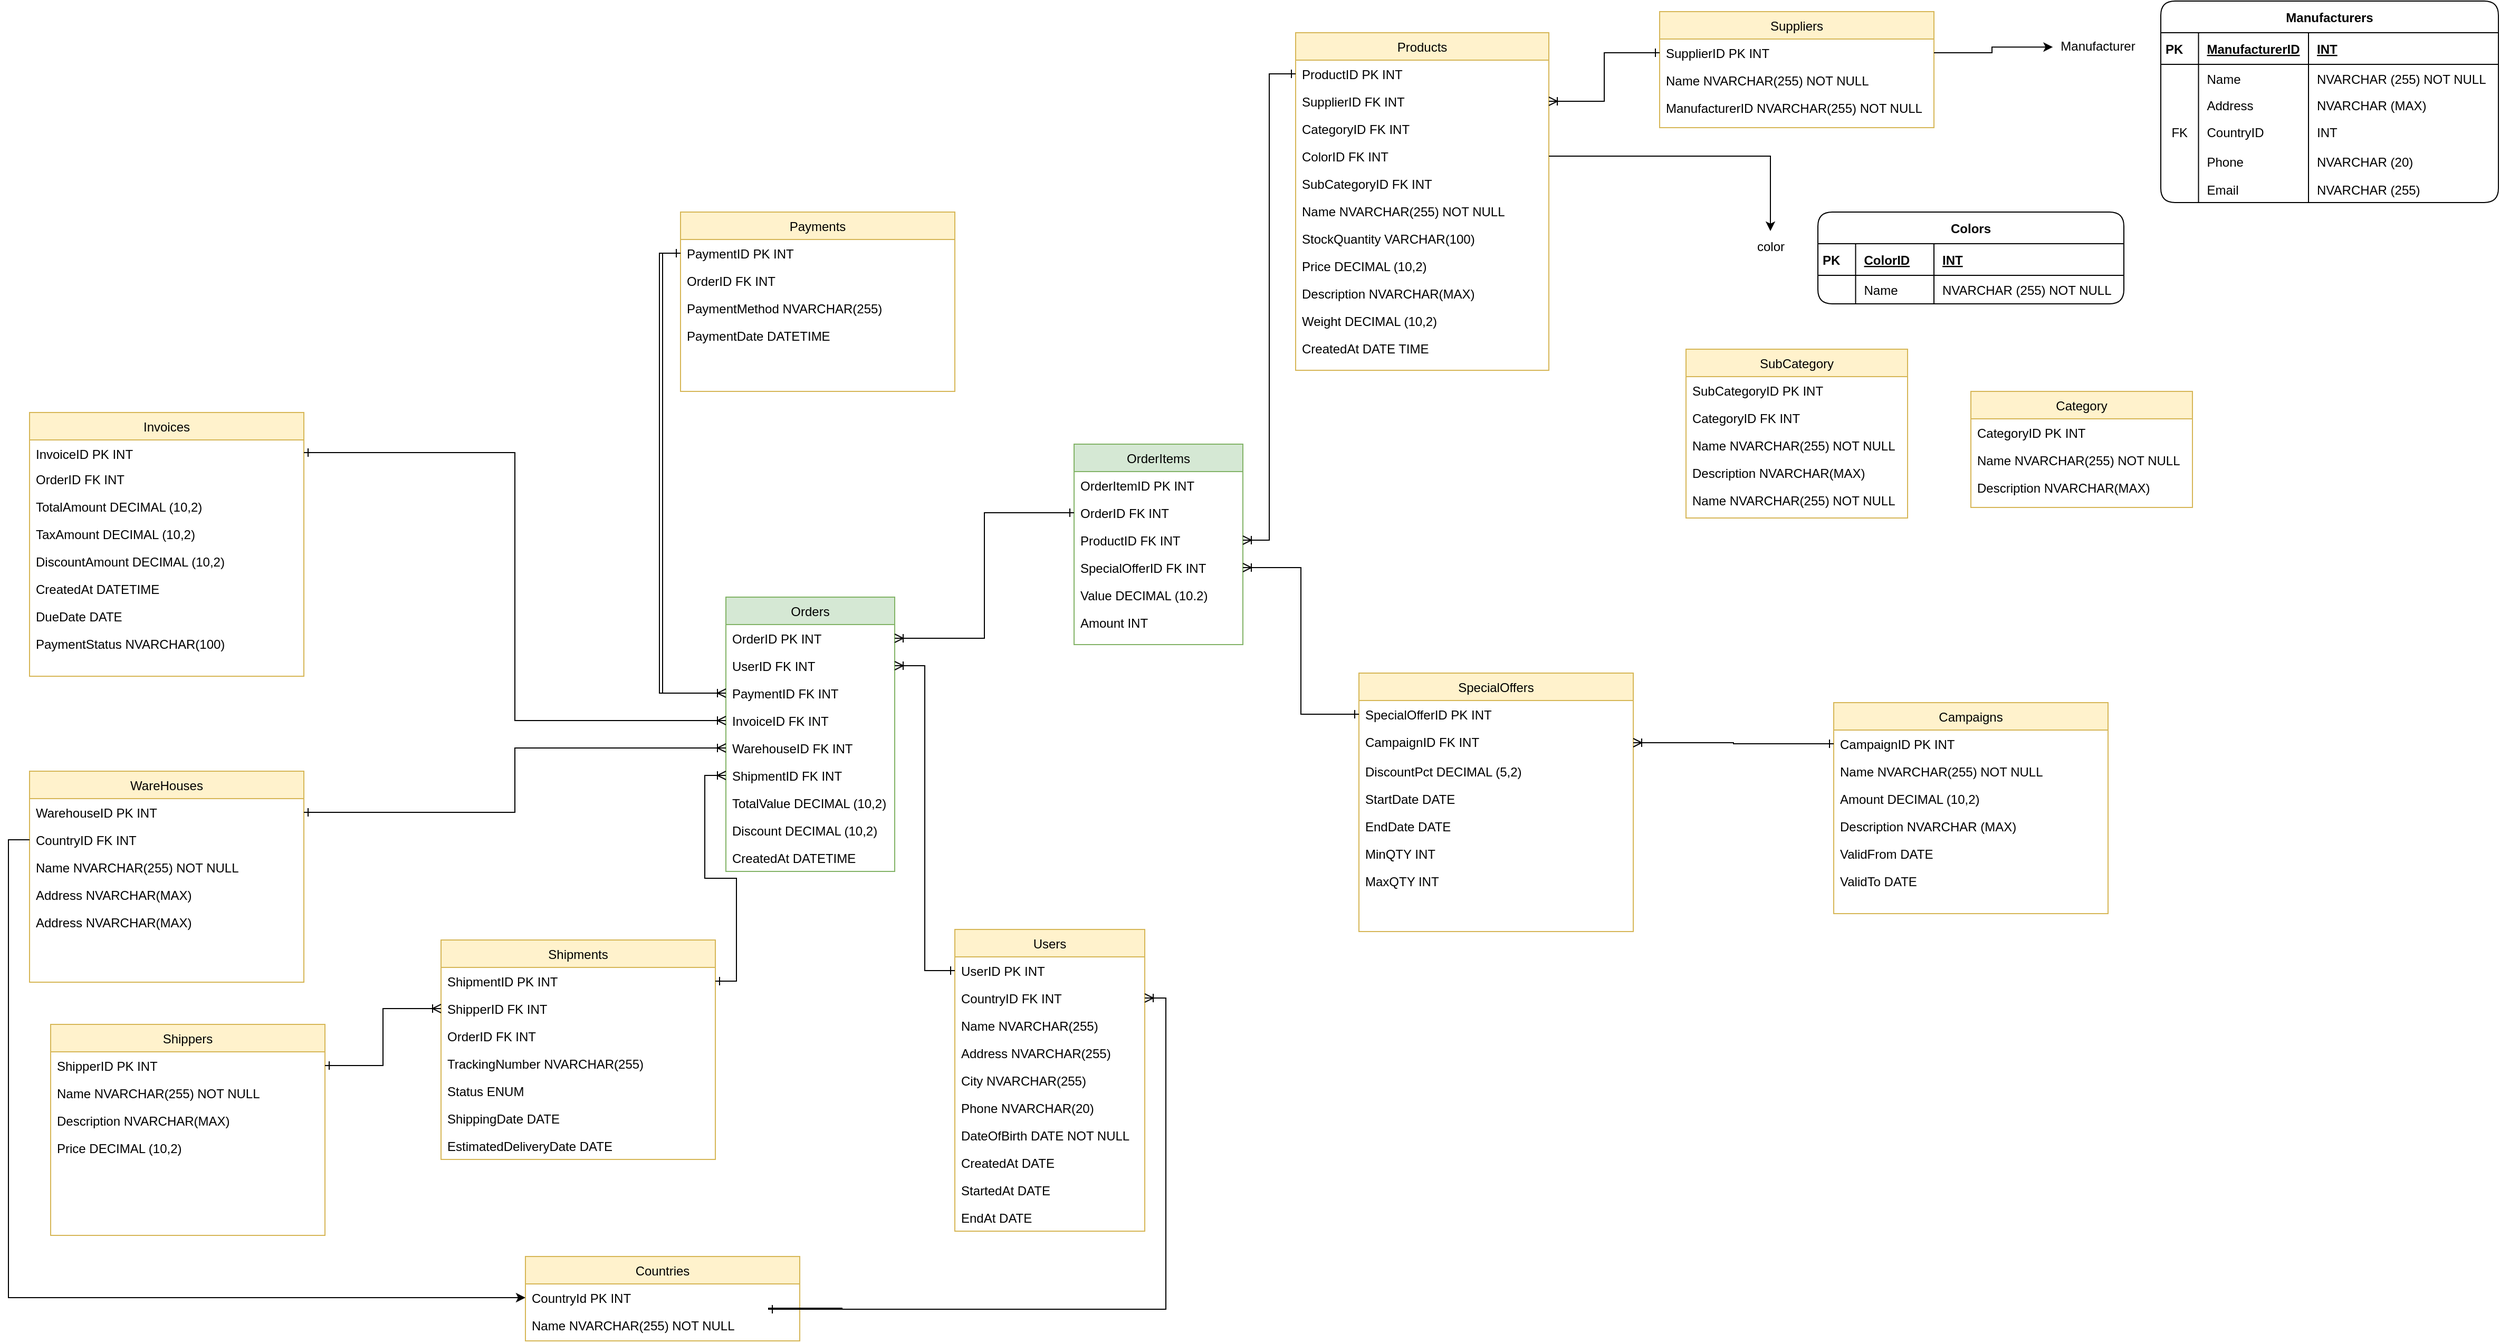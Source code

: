 <mxfile version="26.2.2">
  <diagram id="C5RBs43oDa-KdzZeNtuy" name="Page-1">
    <mxGraphModel dx="4087" dy="2467" grid="1" gridSize="10" guides="1" tooltips="1" connect="1" arrows="1" fold="1" page="1" pageScale="1" pageWidth="827" pageHeight="1169" math="0" shadow="0">
      <root>
        <mxCell id="WIyWlLk6GJQsqaUBKTNV-0" />
        <mxCell id="WIyWlLk6GJQsqaUBKTNV-1" parent="WIyWlLk6GJQsqaUBKTNV-0" />
        <mxCell id="pziHx5_K0OCN1DaISYxH-388" value="Orders" style="swimlane;fontStyle=0;align=center;verticalAlign=top;childLayout=stackLayout;horizontal=1;startSize=26;horizontalStack=0;resizeParent=1;resizeLast=0;collapsible=1;marginBottom=0;rounded=0;shadow=0;strokeWidth=1;fillColor=#d5e8d4;strokeColor=#82b366;" parent="WIyWlLk6GJQsqaUBKTNV-1" vertex="1">
          <mxGeometry x="-720" y="285" width="160" height="260" as="geometry">
            <mxRectangle x="130" y="380" width="160" height="26" as="alternateBounds" />
          </mxGeometry>
        </mxCell>
        <mxCell id="pziHx5_K0OCN1DaISYxH-389" value="OrderID PK INT" style="text;align=left;verticalAlign=top;spacingLeft=4;spacingRight=4;overflow=hidden;rotatable=0;points=[[0,0.5],[1,0.5]];portConstraint=eastwest;" parent="pziHx5_K0OCN1DaISYxH-388" vertex="1">
          <mxGeometry y="26" width="160" height="26" as="geometry" />
        </mxCell>
        <mxCell id="pziHx5_K0OCN1DaISYxH-390" value="UserID FK INT" style="text;align=left;verticalAlign=top;spacingLeft=4;spacingRight=4;overflow=hidden;rotatable=0;points=[[0,0.5],[1,0.5]];portConstraint=eastwest;rounded=0;shadow=0;html=0;" parent="pziHx5_K0OCN1DaISYxH-388" vertex="1">
          <mxGeometry y="52" width="160" height="26" as="geometry" />
        </mxCell>
        <mxCell id="pziHx5_K0OCN1DaISYxH-397" value="PaymentID FK INT" style="text;align=left;verticalAlign=top;spacingLeft=4;spacingRight=4;overflow=hidden;rotatable=0;points=[[0,0.5],[1,0.5]];portConstraint=eastwest;" parent="pziHx5_K0OCN1DaISYxH-388" vertex="1">
          <mxGeometry y="78" width="160" height="26" as="geometry" />
        </mxCell>
        <mxCell id="pziHx5_K0OCN1DaISYxH-398" value="InvoiceID FK INT" style="text;align=left;verticalAlign=top;spacingLeft=4;spacingRight=4;overflow=hidden;rotatable=0;points=[[0,0.5],[1,0.5]];portConstraint=eastwest;" parent="pziHx5_K0OCN1DaISYxH-388" vertex="1">
          <mxGeometry y="104" width="160" height="26" as="geometry" />
        </mxCell>
        <mxCell id="pziHx5_K0OCN1DaISYxH-399" value="WarehouseID FK INT" style="text;align=left;verticalAlign=top;spacingLeft=4;spacingRight=4;overflow=hidden;rotatable=0;points=[[0,0.5],[1,0.5]];portConstraint=eastwest;" parent="pziHx5_K0OCN1DaISYxH-388" vertex="1">
          <mxGeometry y="130" width="160" height="26" as="geometry" />
        </mxCell>
        <mxCell id="pziHx5_K0OCN1DaISYxH-396" value="ShipmentID FK INT" style="text;align=left;verticalAlign=top;spacingLeft=4;spacingRight=4;overflow=hidden;rotatable=0;points=[[0,0.5],[1,0.5]];portConstraint=eastwest;" parent="pziHx5_K0OCN1DaISYxH-388" vertex="1">
          <mxGeometry y="156" width="160" height="26" as="geometry" />
        </mxCell>
        <mxCell id="pziHx5_K0OCN1DaISYxH-393" value="TotalValue DECIMAL (10,2)" style="text;align=left;verticalAlign=top;spacingLeft=4;spacingRight=4;overflow=hidden;rotatable=0;points=[[0,0.5],[1,0.5]];portConstraint=eastwest;" parent="pziHx5_K0OCN1DaISYxH-388" vertex="1">
          <mxGeometry y="182" width="160" height="26" as="geometry" />
        </mxCell>
        <mxCell id="pziHx5_K0OCN1DaISYxH-394" value="Discount DECIMAL (10,2)" style="text;align=left;verticalAlign=top;spacingLeft=4;spacingRight=4;overflow=hidden;rotatable=0;points=[[0,0.5],[1,0.5]];portConstraint=eastwest;" parent="pziHx5_K0OCN1DaISYxH-388" vertex="1">
          <mxGeometry y="208" width="160" height="26" as="geometry" />
        </mxCell>
        <mxCell id="pziHx5_K0OCN1DaISYxH-395" value="CreatedAt DATETIME" style="text;align=left;verticalAlign=top;spacingLeft=4;spacingRight=4;overflow=hidden;rotatable=0;points=[[0,0.5],[1,0.5]];portConstraint=eastwest;" parent="pziHx5_K0OCN1DaISYxH-388" vertex="1">
          <mxGeometry y="234" width="160" height="26" as="geometry" />
        </mxCell>
        <mxCell id="pziHx5_K0OCN1DaISYxH-400" value="OrderItems" style="swimlane;fontStyle=0;align=center;verticalAlign=top;childLayout=stackLayout;horizontal=1;startSize=26;horizontalStack=0;resizeParent=1;resizeLast=0;collapsible=1;marginBottom=0;rounded=0;shadow=0;strokeWidth=1;fillColor=#d5e8d4;strokeColor=#82b366;" parent="WIyWlLk6GJQsqaUBKTNV-1" vertex="1">
          <mxGeometry x="-390" y="140" width="160" height="190" as="geometry">
            <mxRectangle x="130" y="380" width="160" height="26" as="alternateBounds" />
          </mxGeometry>
        </mxCell>
        <mxCell id="pziHx5_K0OCN1DaISYxH-401" value="OrderItemID PK INT" style="text;align=left;verticalAlign=top;spacingLeft=4;spacingRight=4;overflow=hidden;rotatable=0;points=[[0,0.5],[1,0.5]];portConstraint=eastwest;" parent="pziHx5_K0OCN1DaISYxH-400" vertex="1">
          <mxGeometry y="26" width="160" height="26" as="geometry" />
        </mxCell>
        <mxCell id="pziHx5_K0OCN1DaISYxH-410" value="OrderID FK INT" style="text;align=left;verticalAlign=top;spacingLeft=4;spacingRight=4;overflow=hidden;rotatable=0;points=[[0,0.5],[1,0.5]];portConstraint=eastwest;" parent="pziHx5_K0OCN1DaISYxH-400" vertex="1">
          <mxGeometry y="52" width="160" height="26" as="geometry" />
        </mxCell>
        <mxCell id="pziHx5_K0OCN1DaISYxH-411" value="ProductID FK INT" style="text;align=left;verticalAlign=top;spacingLeft=4;spacingRight=4;overflow=hidden;rotatable=0;points=[[0,0.5],[1,0.5]];portConstraint=eastwest;" parent="pziHx5_K0OCN1DaISYxH-400" vertex="1">
          <mxGeometry y="78" width="160" height="26" as="geometry" />
        </mxCell>
        <mxCell id="pziHx5_K0OCN1DaISYxH-412" value="SpecialOfferID FK INT" style="text;align=left;verticalAlign=top;spacingLeft=4;spacingRight=4;overflow=hidden;rotatable=0;points=[[0,0.5],[1,0.5]];portConstraint=eastwest;" parent="pziHx5_K0OCN1DaISYxH-400" vertex="1">
          <mxGeometry y="104" width="160" height="26" as="geometry" />
        </mxCell>
        <mxCell id="pziHx5_K0OCN1DaISYxH-413" value="Value DECIMAL (10.2)" style="text;align=left;verticalAlign=top;spacingLeft=4;spacingRight=4;overflow=hidden;rotatable=0;points=[[0,0.5],[1,0.5]];portConstraint=eastwest;" parent="pziHx5_K0OCN1DaISYxH-400" vertex="1">
          <mxGeometry y="130" width="160" height="26" as="geometry" />
        </mxCell>
        <mxCell id="pziHx5_K0OCN1DaISYxH-414" value="Amount INT" style="text;align=left;verticalAlign=top;spacingLeft=4;spacingRight=4;overflow=hidden;rotatable=0;points=[[0,0.5],[1,0.5]];portConstraint=eastwest;" parent="pziHx5_K0OCN1DaISYxH-400" vertex="1">
          <mxGeometry y="156" width="160" height="26" as="geometry" />
        </mxCell>
        <mxCell id="pziHx5_K0OCN1DaISYxH-415" value="Users" style="swimlane;fontStyle=0;align=center;verticalAlign=top;childLayout=stackLayout;horizontal=1;startSize=26;horizontalStack=0;resizeParent=1;resizeLast=0;collapsible=1;marginBottom=0;rounded=0;shadow=0;strokeWidth=1;fillColor=#fff2cc;strokeColor=#d6b656;" parent="WIyWlLk6GJQsqaUBKTNV-1" vertex="1">
          <mxGeometry x="-503" y="600" width="180" height="286" as="geometry">
            <mxRectangle x="130" y="380" width="160" height="26" as="alternateBounds" />
          </mxGeometry>
        </mxCell>
        <mxCell id="pziHx5_K0OCN1DaISYxH-416" value="UserID PK INT" style="text;align=left;verticalAlign=top;spacingLeft=4;spacingRight=4;overflow=hidden;rotatable=0;points=[[0,0.5],[1,0.5]];portConstraint=eastwest;" parent="pziHx5_K0OCN1DaISYxH-415" vertex="1">
          <mxGeometry y="26" width="180" height="26" as="geometry" />
        </mxCell>
        <mxCell id="pziHx5_K0OCN1DaISYxH-422" value="CountryID FK INT" style="text;align=left;verticalAlign=top;spacingLeft=4;spacingRight=4;overflow=hidden;rotatable=0;points=[[0,0.5],[1,0.5]];portConstraint=eastwest;" parent="pziHx5_K0OCN1DaISYxH-415" vertex="1">
          <mxGeometry y="52" width="180" height="26" as="geometry" />
        </mxCell>
        <mxCell id="pziHx5_K0OCN1DaISYxH-417" value="Name NVARCHAR(255)" style="text;align=left;verticalAlign=top;spacingLeft=4;spacingRight=4;overflow=hidden;rotatable=0;points=[[0,0.5],[1,0.5]];portConstraint=eastwest;" parent="pziHx5_K0OCN1DaISYxH-415" vertex="1">
          <mxGeometry y="78" width="180" height="26" as="geometry" />
        </mxCell>
        <mxCell id="pziHx5_K0OCN1DaISYxH-418" value="Address NVARCHAR(255)" style="text;align=left;verticalAlign=top;spacingLeft=4;spacingRight=4;overflow=hidden;rotatable=0;points=[[0,0.5],[1,0.5]];portConstraint=eastwest;" parent="pziHx5_K0OCN1DaISYxH-415" vertex="1">
          <mxGeometry y="104" width="180" height="26" as="geometry" />
        </mxCell>
        <mxCell id="pziHx5_K0OCN1DaISYxH-419" value="City NVARCHAR(255)" style="text;align=left;verticalAlign=top;spacingLeft=4;spacingRight=4;overflow=hidden;rotatable=0;points=[[0,0.5],[1,0.5]];portConstraint=eastwest;" parent="pziHx5_K0OCN1DaISYxH-415" vertex="1">
          <mxGeometry y="130" width="180" height="26" as="geometry" />
        </mxCell>
        <mxCell id="pziHx5_K0OCN1DaISYxH-420" value="Phone NVARCHAR(20)" style="text;align=left;verticalAlign=top;spacingLeft=4;spacingRight=4;overflow=hidden;rotatable=0;points=[[0,0.5],[1,0.5]];portConstraint=eastwest;" parent="pziHx5_K0OCN1DaISYxH-415" vertex="1">
          <mxGeometry y="156" width="180" height="26" as="geometry" />
        </mxCell>
        <mxCell id="pziHx5_K0OCN1DaISYxH-421" value="DateOfBirth DATE NOT NULL" style="text;align=left;verticalAlign=top;spacingLeft=4;spacingRight=4;overflow=hidden;rotatable=0;points=[[0,0.5],[1,0.5]];portConstraint=eastwest;" parent="pziHx5_K0OCN1DaISYxH-415" vertex="1">
          <mxGeometry y="182" width="180" height="26" as="geometry" />
        </mxCell>
        <mxCell id="R4pbR1CTGnNcKG5DkxRD-15" value="CreatedAt DATE" style="text;align=left;verticalAlign=top;spacingLeft=4;spacingRight=4;overflow=hidden;rotatable=0;points=[[0,0.5],[1,0.5]];portConstraint=eastwest;" vertex="1" parent="pziHx5_K0OCN1DaISYxH-415">
          <mxGeometry y="208" width="180" height="26" as="geometry" />
        </mxCell>
        <mxCell id="R4pbR1CTGnNcKG5DkxRD-13" value="StartedAt DATE" style="text;align=left;verticalAlign=top;spacingLeft=4;spacingRight=4;overflow=hidden;rotatable=0;points=[[0,0.5],[1,0.5]];portConstraint=eastwest;" vertex="1" parent="pziHx5_K0OCN1DaISYxH-415">
          <mxGeometry y="234" width="180" height="26" as="geometry" />
        </mxCell>
        <mxCell id="R4pbR1CTGnNcKG5DkxRD-14" value="EndAt DATE" style="text;align=left;verticalAlign=top;spacingLeft=4;spacingRight=4;overflow=hidden;rotatable=0;points=[[0,0.5],[1,0.5]];portConstraint=eastwest;" vertex="1" parent="pziHx5_K0OCN1DaISYxH-415">
          <mxGeometry y="260" width="180" height="26" as="geometry" />
        </mxCell>
        <mxCell id="pziHx5_K0OCN1DaISYxH-423" value="Products" style="swimlane;fontStyle=0;align=center;verticalAlign=top;childLayout=stackLayout;horizontal=1;startSize=26;horizontalStack=0;resizeParent=1;resizeLast=0;collapsible=1;marginBottom=0;rounded=0;shadow=0;strokeWidth=1;fillColor=#fff2cc;strokeColor=#d6b656;" parent="WIyWlLk6GJQsqaUBKTNV-1" vertex="1">
          <mxGeometry x="-180" y="-250" width="240" height="320" as="geometry">
            <mxRectangle x="130" y="380" width="160" height="26" as="alternateBounds" />
          </mxGeometry>
        </mxCell>
        <mxCell id="pziHx5_K0OCN1DaISYxH-424" value="ProductID PK INT" style="text;align=left;verticalAlign=top;spacingLeft=4;spacingRight=4;overflow=hidden;rotatable=0;points=[[0,0.5],[1,0.5]];portConstraint=eastwest;" parent="pziHx5_K0OCN1DaISYxH-423" vertex="1">
          <mxGeometry y="26" width="240" height="26" as="geometry" />
        </mxCell>
        <mxCell id="pziHx5_K0OCN1DaISYxH-428" value="SupplierID FK INT" style="text;align=left;verticalAlign=top;spacingLeft=4;spacingRight=4;overflow=hidden;rotatable=0;points=[[0,0.5],[1,0.5]];portConstraint=eastwest;" parent="pziHx5_K0OCN1DaISYxH-423" vertex="1">
          <mxGeometry y="52" width="240" height="26" as="geometry" />
        </mxCell>
        <mxCell id="pziHx5_K0OCN1DaISYxH-426" value="CategoryID FK INT" style="text;align=left;verticalAlign=top;spacingLeft=4;spacingRight=4;overflow=hidden;rotatable=0;points=[[0,0.5],[1,0.5]];portConstraint=eastwest;" parent="pziHx5_K0OCN1DaISYxH-423" vertex="1">
          <mxGeometry y="78" width="240" height="26" as="geometry" />
        </mxCell>
        <mxCell id="pziHx5_K0OCN1DaISYxH-432" value="ColorID FK INT" style="text;align=left;verticalAlign=top;spacingLeft=4;spacingRight=4;overflow=hidden;rotatable=0;points=[[0,0.5],[1,0.5]];portConstraint=eastwest;" parent="pziHx5_K0OCN1DaISYxH-423" vertex="1">
          <mxGeometry y="104" width="240" height="26" as="geometry" />
        </mxCell>
        <mxCell id="pziHx5_K0OCN1DaISYxH-427" value="SubCategoryID FK INT" style="text;align=left;verticalAlign=top;spacingLeft=4;spacingRight=4;overflow=hidden;rotatable=0;points=[[0,0.5],[1,0.5]];portConstraint=eastwest;" parent="pziHx5_K0OCN1DaISYxH-423" vertex="1">
          <mxGeometry y="130" width="240" height="26" as="geometry" />
        </mxCell>
        <mxCell id="pziHx5_K0OCN1DaISYxH-425" value="Name NVARCHAR(255) NOT NULL" style="text;align=left;verticalAlign=top;spacingLeft=4;spacingRight=4;overflow=hidden;rotatable=0;points=[[0,0.5],[1,0.5]];portConstraint=eastwest;" parent="pziHx5_K0OCN1DaISYxH-423" vertex="1">
          <mxGeometry y="156" width="240" height="26" as="geometry" />
        </mxCell>
        <mxCell id="pziHx5_K0OCN1DaISYxH-429" value="StockQuantity VARCHAR(100)" style="text;align=left;verticalAlign=top;spacingLeft=4;spacingRight=4;overflow=hidden;rotatable=0;points=[[0,0.5],[1,0.5]];portConstraint=eastwest;" parent="pziHx5_K0OCN1DaISYxH-423" vertex="1">
          <mxGeometry y="182" width="240" height="26" as="geometry" />
        </mxCell>
        <mxCell id="pziHx5_K0OCN1DaISYxH-430" value="Price DECIMAL (10,2)" style="text;align=left;verticalAlign=top;spacingLeft=4;spacingRight=4;overflow=hidden;rotatable=0;points=[[0,0.5],[1,0.5]];portConstraint=eastwest;" parent="pziHx5_K0OCN1DaISYxH-423" vertex="1">
          <mxGeometry y="208" width="240" height="26" as="geometry" />
        </mxCell>
        <mxCell id="pziHx5_K0OCN1DaISYxH-433" value="Description NVARCHAR(MAX)" style="text;align=left;verticalAlign=top;spacingLeft=4;spacingRight=4;overflow=hidden;rotatable=0;points=[[0,0.5],[1,0.5]];portConstraint=eastwest;" parent="pziHx5_K0OCN1DaISYxH-423" vertex="1">
          <mxGeometry y="234" width="240" height="26" as="geometry" />
        </mxCell>
        <mxCell id="pziHx5_K0OCN1DaISYxH-434" value="Weight DECIMAL (10,2)" style="text;align=left;verticalAlign=top;spacingLeft=4;spacingRight=4;overflow=hidden;rotatable=0;points=[[0,0.5],[1,0.5]];portConstraint=eastwest;" parent="pziHx5_K0OCN1DaISYxH-423" vertex="1">
          <mxGeometry y="260" width="240" height="26" as="geometry" />
        </mxCell>
        <mxCell id="pziHx5_K0OCN1DaISYxH-431" value="CreatedAt DATE TIME" style="text;align=left;verticalAlign=top;spacingLeft=4;spacingRight=4;overflow=hidden;rotatable=0;points=[[0,0.5],[1,0.5]];portConstraint=eastwest;" parent="pziHx5_K0OCN1DaISYxH-423" vertex="1">
          <mxGeometry y="286" width="240" height="26" as="geometry" />
        </mxCell>
        <mxCell id="pziHx5_K0OCN1DaISYxH-435" value="SubCategory" style="swimlane;fontStyle=0;align=center;verticalAlign=top;childLayout=stackLayout;horizontal=1;startSize=26;horizontalStack=0;resizeParent=1;resizeLast=0;collapsible=1;marginBottom=0;rounded=0;shadow=0;strokeWidth=1;fillColor=#fff2cc;strokeColor=#d6b656;" parent="WIyWlLk6GJQsqaUBKTNV-1" vertex="1">
          <mxGeometry x="190" y="50" width="210" height="160" as="geometry">
            <mxRectangle x="130" y="380" width="160" height="26" as="alternateBounds" />
          </mxGeometry>
        </mxCell>
        <mxCell id="pziHx5_K0OCN1DaISYxH-436" value="SubCategoryID PK INT" style="text;align=left;verticalAlign=top;spacingLeft=4;spacingRight=4;overflow=hidden;rotatable=0;points=[[0,0.5],[1,0.5]];portConstraint=eastwest;" parent="pziHx5_K0OCN1DaISYxH-435" vertex="1">
          <mxGeometry y="26" width="210" height="26" as="geometry" />
        </mxCell>
        <mxCell id="pziHx5_K0OCN1DaISYxH-437" value="CategoryID FK INT" style="text;align=left;verticalAlign=top;spacingLeft=4;spacingRight=4;overflow=hidden;rotatable=0;points=[[0,0.5],[1,0.5]];portConstraint=eastwest;" parent="pziHx5_K0OCN1DaISYxH-435" vertex="1">
          <mxGeometry y="52" width="210" height="26" as="geometry" />
        </mxCell>
        <mxCell id="pziHx5_K0OCN1DaISYxH-438" value="Name NVARCHAR(255) NOT NULL" style="text;align=left;verticalAlign=top;spacingLeft=4;spacingRight=4;overflow=hidden;rotatable=0;points=[[0,0.5],[1,0.5]];portConstraint=eastwest;" parent="pziHx5_K0OCN1DaISYxH-435" vertex="1">
          <mxGeometry y="78" width="210" height="26" as="geometry" />
        </mxCell>
        <mxCell id="pziHx5_K0OCN1DaISYxH-450" value="Description NVARCHAR(MAX)" style="text;align=left;verticalAlign=top;spacingLeft=4;spacingRight=4;overflow=hidden;rotatable=0;points=[[0,0.5],[1,0.5]];portConstraint=eastwest;" parent="pziHx5_K0OCN1DaISYxH-435" vertex="1">
          <mxGeometry y="104" width="210" height="26" as="geometry" />
        </mxCell>
        <mxCell id="pziHx5_K0OCN1DaISYxH-451" value="Name NVARCHAR(255) NOT NULL" style="text;align=left;verticalAlign=top;spacingLeft=4;spacingRight=4;overflow=hidden;rotatable=0;points=[[0,0.5],[1,0.5]];portConstraint=eastwest;" parent="pziHx5_K0OCN1DaISYxH-435" vertex="1">
          <mxGeometry y="130" width="210" height="26" as="geometry" />
        </mxCell>
        <mxCell id="pziHx5_K0OCN1DaISYxH-442" value="Category" style="swimlane;fontStyle=0;align=center;verticalAlign=top;childLayout=stackLayout;horizontal=1;startSize=26;horizontalStack=0;resizeParent=1;resizeLast=0;collapsible=1;marginBottom=0;rounded=0;shadow=0;strokeWidth=1;fillColor=#fff2cc;strokeColor=#d6b656;" parent="WIyWlLk6GJQsqaUBKTNV-1" vertex="1">
          <mxGeometry x="460" y="90" width="210" height="110" as="geometry">
            <mxRectangle x="130" y="380" width="160" height="26" as="alternateBounds" />
          </mxGeometry>
        </mxCell>
        <mxCell id="pziHx5_K0OCN1DaISYxH-443" value="CategoryID PK INT" style="text;align=left;verticalAlign=top;spacingLeft=4;spacingRight=4;overflow=hidden;rotatable=0;points=[[0,0.5],[1,0.5]];portConstraint=eastwest;" parent="pziHx5_K0OCN1DaISYxH-442" vertex="1">
          <mxGeometry y="26" width="210" height="26" as="geometry" />
        </mxCell>
        <mxCell id="pziHx5_K0OCN1DaISYxH-444" value="Name NVARCHAR(255) NOT NULL" style="text;align=left;verticalAlign=top;spacingLeft=4;spacingRight=4;overflow=hidden;rotatable=0;points=[[0,0.5],[1,0.5]];portConstraint=eastwest;" parent="pziHx5_K0OCN1DaISYxH-442" vertex="1">
          <mxGeometry y="52" width="210" height="26" as="geometry" />
        </mxCell>
        <mxCell id="pziHx5_K0OCN1DaISYxH-445" value="Description NVARCHAR(MAX)" style="text;align=left;verticalAlign=top;spacingLeft=4;spacingRight=4;overflow=hidden;rotatable=0;points=[[0,0.5],[1,0.5]];portConstraint=eastwest;" parent="pziHx5_K0OCN1DaISYxH-442" vertex="1">
          <mxGeometry y="78" width="210" height="26" as="geometry" />
        </mxCell>
        <mxCell id="pziHx5_K0OCN1DaISYxH-452" value="Suppliers" style="swimlane;fontStyle=0;align=center;verticalAlign=top;childLayout=stackLayout;horizontal=1;startSize=26;horizontalStack=0;resizeParent=1;resizeLast=0;collapsible=1;marginBottom=0;rounded=0;shadow=0;strokeWidth=1;fillColor=#fff2cc;strokeColor=#d6b656;" parent="WIyWlLk6GJQsqaUBKTNV-1" vertex="1">
          <mxGeometry x="165" y="-270" width="260" height="110" as="geometry">
            <mxRectangle x="130" y="380" width="160" height="26" as="alternateBounds" />
          </mxGeometry>
        </mxCell>
        <mxCell id="pziHx5_K0OCN1DaISYxH-453" value="SupplierID PK INT" style="text;align=left;verticalAlign=top;spacingLeft=4;spacingRight=4;overflow=hidden;rotatable=0;points=[[0,0.5],[1,0.5]];portConstraint=eastwest;" parent="pziHx5_K0OCN1DaISYxH-452" vertex="1">
          <mxGeometry y="26" width="260" height="26" as="geometry" />
        </mxCell>
        <mxCell id="pziHx5_K0OCN1DaISYxH-454" value="Name NVARCHAR(255) NOT NULL" style="text;align=left;verticalAlign=top;spacingLeft=4;spacingRight=4;overflow=hidden;rotatable=0;points=[[0,0.5],[1,0.5]];portConstraint=eastwest;" parent="pziHx5_K0OCN1DaISYxH-452" vertex="1">
          <mxGeometry y="52" width="260" height="26" as="geometry" />
        </mxCell>
        <mxCell id="pziHx5_K0OCN1DaISYxH-455" value="ManufacturerID NVARCHAR(255) NOT NULL" style="text;align=left;verticalAlign=top;spacingLeft=4;spacingRight=4;overflow=hidden;rotatable=0;points=[[0,0.5],[1,0.5]];portConstraint=eastwest;" parent="pziHx5_K0OCN1DaISYxH-452" vertex="1">
          <mxGeometry y="78" width="260" height="26" as="geometry" />
        </mxCell>
        <mxCell id="pziHx5_K0OCN1DaISYxH-461" value="Campaigns" style="swimlane;fontStyle=0;align=center;verticalAlign=top;childLayout=stackLayout;horizontal=1;startSize=26;horizontalStack=0;resizeParent=1;resizeLast=0;collapsible=1;marginBottom=0;rounded=0;shadow=0;strokeWidth=1;fillColor=#fff2cc;strokeColor=#d6b656;" parent="WIyWlLk6GJQsqaUBKTNV-1" vertex="1">
          <mxGeometry x="330" y="385" width="260" height="200" as="geometry">
            <mxRectangle x="130" y="380" width="160" height="26" as="alternateBounds" />
          </mxGeometry>
        </mxCell>
        <mxCell id="pziHx5_K0OCN1DaISYxH-462" value="CampaignID PK INT" style="text;align=left;verticalAlign=top;spacingLeft=4;spacingRight=4;overflow=hidden;rotatable=0;points=[[0,0.5],[1,0.5]];portConstraint=eastwest;" parent="pziHx5_K0OCN1DaISYxH-461" vertex="1">
          <mxGeometry y="26" width="260" height="26" as="geometry" />
        </mxCell>
        <mxCell id="pziHx5_K0OCN1DaISYxH-463" value="Name NVARCHAR(255) NOT NULL" style="text;align=left;verticalAlign=top;spacingLeft=4;spacingRight=4;overflow=hidden;rotatable=0;points=[[0,0.5],[1,0.5]];portConstraint=eastwest;" parent="pziHx5_K0OCN1DaISYxH-461" vertex="1">
          <mxGeometry y="52" width="260" height="26" as="geometry" />
        </mxCell>
        <mxCell id="pziHx5_K0OCN1DaISYxH-464" value="Amount DECIMAL (10,2)" style="text;align=left;verticalAlign=top;spacingLeft=4;spacingRight=4;overflow=hidden;rotatable=0;points=[[0,0.5],[1,0.5]];portConstraint=eastwest;" parent="pziHx5_K0OCN1DaISYxH-461" vertex="1">
          <mxGeometry y="78" width="260" height="26" as="geometry" />
        </mxCell>
        <mxCell id="pziHx5_K0OCN1DaISYxH-465" value="Description NVARCHAR (MAX)" style="text;align=left;verticalAlign=top;spacingLeft=4;spacingRight=4;overflow=hidden;rotatable=0;points=[[0,0.5],[1,0.5]];portConstraint=eastwest;" parent="pziHx5_K0OCN1DaISYxH-461" vertex="1">
          <mxGeometry y="104" width="260" height="26" as="geometry" />
        </mxCell>
        <mxCell id="pziHx5_K0OCN1DaISYxH-468" value="ValidFrom DATE" style="text;align=left;verticalAlign=top;spacingLeft=4;spacingRight=4;overflow=hidden;rotatable=0;points=[[0,0.5],[1,0.5]];portConstraint=eastwest;" parent="pziHx5_K0OCN1DaISYxH-461" vertex="1">
          <mxGeometry y="130" width="260" height="26" as="geometry" />
        </mxCell>
        <mxCell id="pziHx5_K0OCN1DaISYxH-469" value="ValidTo DATE" style="text;align=left;verticalAlign=top;spacingLeft=4;spacingRight=4;overflow=hidden;rotatable=0;points=[[0,0.5],[1,0.5]];portConstraint=eastwest;" parent="pziHx5_K0OCN1DaISYxH-461" vertex="1">
          <mxGeometry y="156" width="260" height="26" as="geometry" />
        </mxCell>
        <mxCell id="pziHx5_K0OCN1DaISYxH-520" value="SpecialOffers" style="swimlane;fontStyle=0;align=center;verticalAlign=top;childLayout=stackLayout;horizontal=1;startSize=26;horizontalStack=0;resizeParent=1;resizeLast=0;collapsible=1;marginBottom=0;rounded=0;shadow=0;strokeWidth=1;fillColor=#fff2cc;strokeColor=#d6b656;" parent="WIyWlLk6GJQsqaUBKTNV-1" vertex="1">
          <mxGeometry x="-120" y="357" width="260" height="245" as="geometry">
            <mxRectangle x="130" y="380" width="160" height="26" as="alternateBounds" />
          </mxGeometry>
        </mxCell>
        <mxCell id="pziHx5_K0OCN1DaISYxH-521" value="SpecialOfferID PK INT" style="text;align=left;verticalAlign=top;spacingLeft=4;spacingRight=4;overflow=hidden;rotatable=0;points=[[0,0.5],[1,0.5]];portConstraint=eastwest;" parent="pziHx5_K0OCN1DaISYxH-520" vertex="1">
          <mxGeometry y="26" width="260" height="26" as="geometry" />
        </mxCell>
        <mxCell id="pziHx5_K0OCN1DaISYxH-522" value="CampaignID FK INT" style="text;align=left;verticalAlign=top;spacingLeft=4;spacingRight=4;overflow=hidden;rotatable=0;points=[[0,0.5],[1,0.5]];portConstraint=eastwest;" parent="pziHx5_K0OCN1DaISYxH-520" vertex="1">
          <mxGeometry y="52" width="260" height="28" as="geometry" />
        </mxCell>
        <mxCell id="pziHx5_K0OCN1DaISYxH-523" value="DiscountPct DECIMAL (5,2)" style="text;align=left;verticalAlign=top;spacingLeft=4;spacingRight=4;overflow=hidden;rotatable=0;points=[[0,0.5],[1,0.5]];portConstraint=eastwest;" parent="pziHx5_K0OCN1DaISYxH-520" vertex="1">
          <mxGeometry y="80" width="260" height="26" as="geometry" />
        </mxCell>
        <mxCell id="pziHx5_K0OCN1DaISYxH-524" value="StartDate DATE" style="text;align=left;verticalAlign=top;spacingLeft=4;spacingRight=4;overflow=hidden;rotatable=0;points=[[0,0.5],[1,0.5]];portConstraint=eastwest;" parent="pziHx5_K0OCN1DaISYxH-520" vertex="1">
          <mxGeometry y="106" width="260" height="26" as="geometry" />
        </mxCell>
        <mxCell id="pziHx5_K0OCN1DaISYxH-525" value="EndDate DATE" style="text;align=left;verticalAlign=top;spacingLeft=4;spacingRight=4;overflow=hidden;rotatable=0;points=[[0,0.5],[1,0.5]];portConstraint=eastwest;" parent="pziHx5_K0OCN1DaISYxH-520" vertex="1">
          <mxGeometry y="132" width="260" height="26" as="geometry" />
        </mxCell>
        <mxCell id="pziHx5_K0OCN1DaISYxH-526" value="MinQTY INT" style="text;align=left;verticalAlign=top;spacingLeft=4;spacingRight=4;overflow=hidden;rotatable=0;points=[[0,0.5],[1,0.5]];portConstraint=eastwest;" parent="pziHx5_K0OCN1DaISYxH-520" vertex="1">
          <mxGeometry y="158" width="260" height="26" as="geometry" />
        </mxCell>
        <mxCell id="pziHx5_K0OCN1DaISYxH-527" value="MaxQTY INT" style="text;align=left;verticalAlign=top;spacingLeft=4;spacingRight=4;overflow=hidden;rotatable=0;points=[[0,0.5],[1,0.5]];portConstraint=eastwest;" parent="pziHx5_K0OCN1DaISYxH-520" vertex="1">
          <mxGeometry y="184" width="260" height="26" as="geometry" />
        </mxCell>
        <mxCell id="pziHx5_K0OCN1DaISYxH-535" value="Shippers" style="swimlane;fontStyle=0;align=center;verticalAlign=top;childLayout=stackLayout;horizontal=1;startSize=26;horizontalStack=0;resizeParent=1;resizeLast=0;collapsible=1;marginBottom=0;rounded=0;shadow=0;strokeWidth=1;fillColor=#fff2cc;strokeColor=#d6b656;" parent="WIyWlLk6GJQsqaUBKTNV-1" vertex="1">
          <mxGeometry x="-1360" y="690" width="260" height="200" as="geometry">
            <mxRectangle x="130" y="380" width="160" height="26" as="alternateBounds" />
          </mxGeometry>
        </mxCell>
        <mxCell id="pziHx5_K0OCN1DaISYxH-536" value="ShipperID PK INT" style="text;align=left;verticalAlign=top;spacingLeft=4;spacingRight=4;overflow=hidden;rotatable=0;points=[[0,0.5],[1,0.5]];portConstraint=eastwest;" parent="pziHx5_K0OCN1DaISYxH-535" vertex="1">
          <mxGeometry y="26" width="260" height="26" as="geometry" />
        </mxCell>
        <mxCell id="pziHx5_K0OCN1DaISYxH-538" value="Name NVARCHAR(255) NOT NULL" style="text;align=left;verticalAlign=top;spacingLeft=4;spacingRight=4;overflow=hidden;rotatable=0;points=[[0,0.5],[1,0.5]];portConstraint=eastwest;" parent="pziHx5_K0OCN1DaISYxH-535" vertex="1">
          <mxGeometry y="52" width="260" height="26" as="geometry" />
        </mxCell>
        <mxCell id="pziHx5_K0OCN1DaISYxH-539" value="Description NVARCHAR(MAX)" style="text;align=left;verticalAlign=top;spacingLeft=4;spacingRight=4;overflow=hidden;rotatable=0;points=[[0,0.5],[1,0.5]];portConstraint=eastwest;" parent="pziHx5_K0OCN1DaISYxH-535" vertex="1">
          <mxGeometry y="78" width="260" height="26" as="geometry" />
        </mxCell>
        <mxCell id="pziHx5_K0OCN1DaISYxH-540" value="Price DECIMAL (10,2)" style="text;align=left;verticalAlign=top;spacingLeft=4;spacingRight=4;overflow=hidden;rotatable=0;points=[[0,0.5],[1,0.5]];portConstraint=eastwest;" parent="pziHx5_K0OCN1DaISYxH-535" vertex="1">
          <mxGeometry y="104" width="260" height="26" as="geometry" />
        </mxCell>
        <mxCell id="pziHx5_K0OCN1DaISYxH-541" value="Shipments" style="swimlane;fontStyle=0;align=center;verticalAlign=top;childLayout=stackLayout;horizontal=1;startSize=26;horizontalStack=0;resizeParent=1;resizeLast=0;collapsible=1;marginBottom=0;rounded=0;shadow=0;strokeWidth=1;fillColor=#fff2cc;strokeColor=#d6b656;" parent="WIyWlLk6GJQsqaUBKTNV-1" vertex="1">
          <mxGeometry x="-990" y="610" width="260" height="208" as="geometry">
            <mxRectangle x="130" y="380" width="160" height="26" as="alternateBounds" />
          </mxGeometry>
        </mxCell>
        <mxCell id="pziHx5_K0OCN1DaISYxH-542" value="ShipmentID PK INT" style="text;align=left;verticalAlign=top;spacingLeft=4;spacingRight=4;overflow=hidden;rotatable=0;points=[[0,0.5],[1,0.5]];portConstraint=eastwest;" parent="pziHx5_K0OCN1DaISYxH-541" vertex="1">
          <mxGeometry y="26" width="260" height="26" as="geometry" />
        </mxCell>
        <mxCell id="pziHx5_K0OCN1DaISYxH-584" value="ShipperID FK INT" style="text;align=left;verticalAlign=top;spacingLeft=4;spacingRight=4;overflow=hidden;rotatable=0;points=[[0,0.5],[1,0.5]];portConstraint=eastwest;" parent="pziHx5_K0OCN1DaISYxH-541" vertex="1">
          <mxGeometry y="52" width="260" height="26" as="geometry" />
        </mxCell>
        <mxCell id="pziHx5_K0OCN1DaISYxH-543" value="OrderID FK INT" style="text;align=left;verticalAlign=top;spacingLeft=4;spacingRight=4;overflow=hidden;rotatable=0;points=[[0,0.5],[1,0.5]];portConstraint=eastwest;" parent="pziHx5_K0OCN1DaISYxH-541" vertex="1">
          <mxGeometry y="78" width="260" height="26" as="geometry" />
        </mxCell>
        <mxCell id="pziHx5_K0OCN1DaISYxH-544" value="TrackingNumber NVARCHAR(255)" style="text;align=left;verticalAlign=top;spacingLeft=4;spacingRight=4;overflow=hidden;rotatable=0;points=[[0,0.5],[1,0.5]];portConstraint=eastwest;" parent="pziHx5_K0OCN1DaISYxH-541" vertex="1">
          <mxGeometry y="104" width="260" height="26" as="geometry" />
        </mxCell>
        <mxCell id="pziHx5_K0OCN1DaISYxH-547" value="Status ENUM" style="text;align=left;verticalAlign=top;spacingLeft=4;spacingRight=4;overflow=hidden;rotatable=0;points=[[0,0.5],[1,0.5]];portConstraint=eastwest;" parent="pziHx5_K0OCN1DaISYxH-541" vertex="1">
          <mxGeometry y="130" width="260" height="26" as="geometry" />
        </mxCell>
        <mxCell id="pziHx5_K0OCN1DaISYxH-545" value="ShippingDate DATE" style="text;align=left;verticalAlign=top;spacingLeft=4;spacingRight=4;overflow=hidden;rotatable=0;points=[[0,0.5],[1,0.5]];portConstraint=eastwest;" parent="pziHx5_K0OCN1DaISYxH-541" vertex="1">
          <mxGeometry y="156" width="260" height="26" as="geometry" />
        </mxCell>
        <mxCell id="pziHx5_K0OCN1DaISYxH-546" value="EstimatedDeliveryDate DATE" style="text;align=left;verticalAlign=top;spacingLeft=4;spacingRight=4;overflow=hidden;rotatable=0;points=[[0,0.5],[1,0.5]];portConstraint=eastwest;" parent="pziHx5_K0OCN1DaISYxH-541" vertex="1">
          <mxGeometry y="182" width="260" height="26" as="geometry" />
        </mxCell>
        <mxCell id="pziHx5_K0OCN1DaISYxH-548" value="WareHouses" style="swimlane;fontStyle=0;align=center;verticalAlign=top;childLayout=stackLayout;horizontal=1;startSize=26;horizontalStack=0;resizeParent=1;resizeLast=0;collapsible=1;marginBottom=0;rounded=0;shadow=0;strokeWidth=1;fillColor=#fff2cc;strokeColor=#d6b656;" parent="WIyWlLk6GJQsqaUBKTNV-1" vertex="1">
          <mxGeometry x="-1380" y="450" width="260" height="200" as="geometry">
            <mxRectangle x="130" y="380" width="160" height="26" as="alternateBounds" />
          </mxGeometry>
        </mxCell>
        <mxCell id="pziHx5_K0OCN1DaISYxH-549" value="WarehouseID PK INT" style="text;align=left;verticalAlign=top;spacingLeft=4;spacingRight=4;overflow=hidden;rotatable=0;points=[[0,0.5],[1,0.5]];portConstraint=eastwest;" parent="pziHx5_K0OCN1DaISYxH-548" vertex="1">
          <mxGeometry y="26" width="260" height="26" as="geometry" />
        </mxCell>
        <mxCell id="R4pbR1CTGnNcKG5DkxRD-0" value="CountryID FK INT" style="text;align=left;verticalAlign=top;spacingLeft=4;spacingRight=4;overflow=hidden;rotatable=0;points=[[0,0.5],[1,0.5]];portConstraint=eastwest;" vertex="1" parent="pziHx5_K0OCN1DaISYxH-548">
          <mxGeometry y="52" width="260" height="26" as="geometry" />
        </mxCell>
        <mxCell id="pziHx5_K0OCN1DaISYxH-550" value="Name NVARCHAR(255) NOT NULL" style="text;align=left;verticalAlign=top;spacingLeft=4;spacingRight=4;overflow=hidden;rotatable=0;points=[[0,0.5],[1,0.5]];portConstraint=eastwest;" parent="pziHx5_K0OCN1DaISYxH-548" vertex="1">
          <mxGeometry y="78" width="260" height="26" as="geometry" />
        </mxCell>
        <mxCell id="pziHx5_K0OCN1DaISYxH-551" value="Address NVARCHAR(MAX)" style="text;align=left;verticalAlign=top;spacingLeft=4;spacingRight=4;overflow=hidden;rotatable=0;points=[[0,0.5],[1,0.5]];portConstraint=eastwest;" parent="pziHx5_K0OCN1DaISYxH-548" vertex="1">
          <mxGeometry y="104" width="260" height="26" as="geometry" />
        </mxCell>
        <mxCell id="pziHx5_K0OCN1DaISYxH-552" value="Address NVARCHAR(MAX)" style="text;align=left;verticalAlign=top;spacingLeft=4;spacingRight=4;overflow=hidden;rotatable=0;points=[[0,0.5],[1,0.5]];portConstraint=eastwest;" parent="pziHx5_K0OCN1DaISYxH-548" vertex="1">
          <mxGeometry y="130" width="260" height="26" as="geometry" />
        </mxCell>
        <mxCell id="pziHx5_K0OCN1DaISYxH-555" value="Payments" style="swimlane;fontStyle=0;align=center;verticalAlign=top;childLayout=stackLayout;horizontal=1;startSize=26;horizontalStack=0;resizeParent=1;resizeLast=0;collapsible=1;marginBottom=0;rounded=0;shadow=0;strokeWidth=1;fillColor=#fff2cc;strokeColor=#d6b656;" parent="WIyWlLk6GJQsqaUBKTNV-1" vertex="1">
          <mxGeometry x="-763" y="-80" width="260" height="170" as="geometry">
            <mxRectangle x="130" y="380" width="160" height="26" as="alternateBounds" />
          </mxGeometry>
        </mxCell>
        <mxCell id="pziHx5_K0OCN1DaISYxH-556" value="PaymentID PK INT" style="text;align=left;verticalAlign=top;spacingLeft=4;spacingRight=4;overflow=hidden;rotatable=0;points=[[0,0.5],[1,0.5]];portConstraint=eastwest;" parent="pziHx5_K0OCN1DaISYxH-555" vertex="1">
          <mxGeometry y="26" width="260" height="26" as="geometry" />
        </mxCell>
        <mxCell id="pziHx5_K0OCN1DaISYxH-557" value="OrderID FK INT" style="text;align=left;verticalAlign=top;spacingLeft=4;spacingRight=4;overflow=hidden;rotatable=0;points=[[0,0.5],[1,0.5]];portConstraint=eastwest;" parent="pziHx5_K0OCN1DaISYxH-555" vertex="1">
          <mxGeometry y="52" width="260" height="26" as="geometry" />
        </mxCell>
        <mxCell id="pziHx5_K0OCN1DaISYxH-558" value="PaymentMethod NVARCHAR(255)" style="text;align=left;verticalAlign=top;spacingLeft=4;spacingRight=4;overflow=hidden;rotatable=0;points=[[0,0.5],[1,0.5]];portConstraint=eastwest;" parent="pziHx5_K0OCN1DaISYxH-555" vertex="1">
          <mxGeometry y="78" width="260" height="26" as="geometry" />
        </mxCell>
        <mxCell id="pziHx5_K0OCN1DaISYxH-559" value="PaymentDate DATETIME" style="text;align=left;verticalAlign=top;spacingLeft=4;spacingRight=4;overflow=hidden;rotatable=0;points=[[0,0.5],[1,0.5]];portConstraint=eastwest;" parent="pziHx5_K0OCN1DaISYxH-555" vertex="1">
          <mxGeometry y="104" width="260" height="26" as="geometry" />
        </mxCell>
        <mxCell id="pziHx5_K0OCN1DaISYxH-561" value="Invoices" style="swimlane;fontStyle=0;align=center;verticalAlign=top;childLayout=stackLayout;horizontal=1;startSize=26;horizontalStack=0;resizeParent=1;resizeLast=0;collapsible=1;marginBottom=0;rounded=0;shadow=0;strokeWidth=1;fillColor=#fff2cc;strokeColor=#d6b656;" parent="WIyWlLk6GJQsqaUBKTNV-1" vertex="1">
          <mxGeometry x="-1380" y="110" width="260" height="250" as="geometry">
            <mxRectangle x="130" y="380" width="160" height="26" as="alternateBounds" />
          </mxGeometry>
        </mxCell>
        <mxCell id="pziHx5_K0OCN1DaISYxH-562" value="InvoiceID PK INT" style="text;align=left;verticalAlign=top;spacingLeft=4;spacingRight=4;overflow=hidden;rotatable=0;points=[[0,0.5],[1,0.5]];portConstraint=eastwest;" parent="pziHx5_K0OCN1DaISYxH-561" vertex="1">
          <mxGeometry y="26" width="260" height="24" as="geometry" />
        </mxCell>
        <mxCell id="pziHx5_K0OCN1DaISYxH-563" value="OrderID FK INT" style="text;align=left;verticalAlign=top;spacingLeft=4;spacingRight=4;overflow=hidden;rotatable=0;points=[[0,0.5],[1,0.5]];portConstraint=eastwest;" parent="pziHx5_K0OCN1DaISYxH-561" vertex="1">
          <mxGeometry y="50" width="260" height="26" as="geometry" />
        </mxCell>
        <mxCell id="pziHx5_K0OCN1DaISYxH-564" value="TotalAmount DECIMAL (10,2)" style="text;align=left;verticalAlign=top;spacingLeft=4;spacingRight=4;overflow=hidden;rotatable=0;points=[[0,0.5],[1,0.5]];portConstraint=eastwest;" parent="pziHx5_K0OCN1DaISYxH-561" vertex="1">
          <mxGeometry y="76" width="260" height="26" as="geometry" />
        </mxCell>
        <mxCell id="pziHx5_K0OCN1DaISYxH-566" value="TaxAmount DECIMAL (10,2)" style="text;align=left;verticalAlign=top;spacingLeft=4;spacingRight=4;overflow=hidden;rotatable=0;points=[[0,0.5],[1,0.5]];portConstraint=eastwest;" parent="pziHx5_K0OCN1DaISYxH-561" vertex="1">
          <mxGeometry y="102" width="260" height="26" as="geometry" />
        </mxCell>
        <mxCell id="pziHx5_K0OCN1DaISYxH-567" value="DiscountAmount DECIMAL (10,2)" style="text;align=left;verticalAlign=top;spacingLeft=4;spacingRight=4;overflow=hidden;rotatable=0;points=[[0,0.5],[1,0.5]];portConstraint=eastwest;" parent="pziHx5_K0OCN1DaISYxH-561" vertex="1">
          <mxGeometry y="128" width="260" height="26" as="geometry" />
        </mxCell>
        <mxCell id="pziHx5_K0OCN1DaISYxH-569" value="CreatedAt DATETIME" style="text;align=left;verticalAlign=top;spacingLeft=4;spacingRight=4;overflow=hidden;rotatable=0;points=[[0,0.5],[1,0.5]];portConstraint=eastwest;" parent="pziHx5_K0OCN1DaISYxH-561" vertex="1">
          <mxGeometry y="154" width="260" height="26" as="geometry" />
        </mxCell>
        <mxCell id="pziHx5_K0OCN1DaISYxH-570" value="DueDate DATE" style="text;align=left;verticalAlign=top;spacingLeft=4;spacingRight=4;overflow=hidden;rotatable=0;points=[[0,0.5],[1,0.5]];portConstraint=eastwest;" parent="pziHx5_K0OCN1DaISYxH-561" vertex="1">
          <mxGeometry y="180" width="260" height="26" as="geometry" />
        </mxCell>
        <mxCell id="pziHx5_K0OCN1DaISYxH-568" value="PaymentStatus NVARCHAR(100)" style="text;align=left;verticalAlign=top;spacingLeft=4;spacingRight=4;overflow=hidden;rotatable=0;points=[[0,0.5],[1,0.5]];portConstraint=eastwest;" parent="pziHx5_K0OCN1DaISYxH-561" vertex="1">
          <mxGeometry y="206" width="260" height="44" as="geometry" />
        </mxCell>
        <mxCell id="pziHx5_K0OCN1DaISYxH-571" value="Countries" style="swimlane;fontStyle=0;align=center;verticalAlign=top;childLayout=stackLayout;horizontal=1;startSize=26;horizontalStack=0;resizeParent=1;resizeLast=0;collapsible=1;marginBottom=0;rounded=0;shadow=0;strokeWidth=1;fillColor=#fff2cc;strokeColor=#d6b656;" parent="WIyWlLk6GJQsqaUBKTNV-1" vertex="1">
          <mxGeometry x="-910" y="910" width="260" height="80" as="geometry">
            <mxRectangle x="130" y="380" width="160" height="26" as="alternateBounds" />
          </mxGeometry>
        </mxCell>
        <mxCell id="pziHx5_K0OCN1DaISYxH-572" value="CountryId PK INT" style="text;align=left;verticalAlign=top;spacingLeft=4;spacingRight=4;overflow=hidden;rotatable=0;points=[[0,0.5],[1,0.5]];portConstraint=eastwest;" parent="pziHx5_K0OCN1DaISYxH-571" vertex="1">
          <mxGeometry y="26" width="260" height="26" as="geometry" />
        </mxCell>
        <mxCell id="pziHx5_K0OCN1DaISYxH-573" value="Name NVARCHAR(255) NOT NULL" style="text;align=left;verticalAlign=top;spacingLeft=4;spacingRight=4;overflow=hidden;rotatable=0;points=[[0,0.5],[1,0.5]];portConstraint=eastwest;" parent="pziHx5_K0OCN1DaISYxH-571" vertex="1">
          <mxGeometry y="52" width="260" height="26" as="geometry" />
        </mxCell>
        <mxCell id="pziHx5_K0OCN1DaISYxH-579" style="edgeStyle=orthogonalEdgeStyle;rounded=0;orthogonalLoop=1;jettySize=auto;html=1;exitX=0;exitY=0.5;exitDx=0;exitDy=0;entryX=0;entryY=0.5;entryDx=0;entryDy=0;endArrow=ERone;endFill=0;" parent="WIyWlLk6GJQsqaUBKTNV-1" source="pziHx5_K0OCN1DaISYxH-397" target="pziHx5_K0OCN1DaISYxH-556" edge="1">
          <mxGeometry relative="1" as="geometry">
            <Array as="points">
              <mxPoint x="-780" y="376" />
              <mxPoint x="-780" y="-41" />
            </Array>
          </mxGeometry>
        </mxCell>
        <mxCell id="pziHx5_K0OCN1DaISYxH-580" style="edgeStyle=orthogonalEdgeStyle;rounded=0;orthogonalLoop=1;jettySize=auto;html=1;exitX=0;exitY=0.5;exitDx=0;exitDy=0;entryX=1;entryY=0.5;entryDx=0;entryDy=0;endArrow=ERone;endFill=0;" parent="WIyWlLk6GJQsqaUBKTNV-1" source="pziHx5_K0OCN1DaISYxH-398" target="pziHx5_K0OCN1DaISYxH-562" edge="1">
          <mxGeometry relative="1" as="geometry" />
        </mxCell>
        <mxCell id="pziHx5_K0OCN1DaISYxH-581" style="edgeStyle=orthogonalEdgeStyle;rounded=0;orthogonalLoop=1;jettySize=auto;html=1;exitX=1;exitY=0.5;exitDx=0;exitDy=0;entryX=0;entryY=0.5;entryDx=0;entryDy=0;endArrow=ERone;endFill=0;" parent="WIyWlLk6GJQsqaUBKTNV-1" source="pziHx5_K0OCN1DaISYxH-390" target="pziHx5_K0OCN1DaISYxH-416" edge="1">
          <mxGeometry relative="1" as="geometry" />
        </mxCell>
        <mxCell id="pziHx5_K0OCN1DaISYxH-582" style="rounded=0;orthogonalLoop=1;jettySize=auto;html=1;exitX=1;exitY=0.5;exitDx=0;exitDy=0;endArrow=ERone;endFill=0;edgeStyle=orthogonalEdgeStyle;" parent="WIyWlLk6GJQsqaUBKTNV-1" source="pziHx5_K0OCN1DaISYxH-422" edge="1">
          <mxGeometry relative="1" as="geometry">
            <mxPoint x="-680" y="960" as="targetPoint" />
            <Array as="points">
              <mxPoint x="-303" y="665" />
              <mxPoint x="-303" y="960" />
            </Array>
          </mxGeometry>
        </mxCell>
        <mxCell id="pziHx5_K0OCN1DaISYxH-586" style="edgeStyle=orthogonalEdgeStyle;rounded=0;orthogonalLoop=1;jettySize=auto;html=1;exitX=0;exitY=0.5;exitDx=0;exitDy=0;entryX=1;entryY=0.5;entryDx=0;entryDy=0;endArrow=ERone;endFill=0;" parent="WIyWlLk6GJQsqaUBKTNV-1" source="pziHx5_K0OCN1DaISYxH-584" target="pziHx5_K0OCN1DaISYxH-536" edge="1">
          <mxGeometry relative="1" as="geometry" />
        </mxCell>
        <mxCell id="pziHx5_K0OCN1DaISYxH-587" style="edgeStyle=orthogonalEdgeStyle;rounded=0;orthogonalLoop=1;jettySize=auto;html=1;exitX=1;exitY=0.5;exitDx=0;exitDy=0;entryX=0;entryY=0.5;entryDx=0;entryDy=0;endArrow=ERoneToMany;endFill=0;" parent="WIyWlLk6GJQsqaUBKTNV-1" source="pziHx5_K0OCN1DaISYxH-542" target="pziHx5_K0OCN1DaISYxH-396" edge="1">
          <mxGeometry relative="1" as="geometry" />
        </mxCell>
        <mxCell id="pziHx5_K0OCN1DaISYxH-588" style="edgeStyle=orthogonalEdgeStyle;rounded=0;orthogonalLoop=1;jettySize=auto;html=1;exitX=0;exitY=0.5;exitDx=0;exitDy=0;entryX=1;entryY=0.5;entryDx=0;entryDy=0;endArrow=ERone;endFill=0;" parent="WIyWlLk6GJQsqaUBKTNV-1" source="pziHx5_K0OCN1DaISYxH-399" target="pziHx5_K0OCN1DaISYxH-549" edge="1">
          <mxGeometry relative="1" as="geometry" />
        </mxCell>
        <mxCell id="pziHx5_K0OCN1DaISYxH-589" style="edgeStyle=orthogonalEdgeStyle;rounded=0;orthogonalLoop=1;jettySize=auto;html=1;exitX=0;exitY=0.5;exitDx=0;exitDy=0;entryX=1;entryY=0.5;entryDx=0;entryDy=0;endArrow=ERoneToMany;endFill=0;" parent="WIyWlLk6GJQsqaUBKTNV-1" source="pziHx5_K0OCN1DaISYxH-410" target="pziHx5_K0OCN1DaISYxH-389" edge="1">
          <mxGeometry relative="1" as="geometry" />
        </mxCell>
        <mxCell id="pziHx5_K0OCN1DaISYxH-590" style="edgeStyle=orthogonalEdgeStyle;rounded=0;orthogonalLoop=1;jettySize=auto;html=1;exitX=1;exitY=0.5;exitDx=0;exitDy=0;entryX=0;entryY=0.5;entryDx=0;entryDy=0;endArrow=ERone;endFill=0;" parent="WIyWlLk6GJQsqaUBKTNV-1" source="pziHx5_K0OCN1DaISYxH-411" target="pziHx5_K0OCN1DaISYxH-424" edge="1">
          <mxGeometry relative="1" as="geometry" />
        </mxCell>
        <mxCell id="pziHx5_K0OCN1DaISYxH-593" style="edgeStyle=orthogonalEdgeStyle;rounded=0;orthogonalLoop=1;jettySize=auto;html=1;exitX=1;exitY=0.5;exitDx=0;exitDy=0;entryX=0;entryY=0.5;entryDx=0;entryDy=0;endArrow=ERone;endFill=0;" parent="WIyWlLk6GJQsqaUBKTNV-1" source="pziHx5_K0OCN1DaISYxH-428" target="pziHx5_K0OCN1DaISYxH-453" edge="1">
          <mxGeometry relative="1" as="geometry" />
        </mxCell>
        <mxCell id="pziHx5_K0OCN1DaISYxH-594" style="edgeStyle=orthogonalEdgeStyle;rounded=0;orthogonalLoop=1;jettySize=auto;html=1;exitX=1;exitY=0.5;exitDx=0;exitDy=0;entryX=0;entryY=0.5;entryDx=0;entryDy=0;endArrow=ERone;endFill=0;" parent="WIyWlLk6GJQsqaUBKTNV-1" source="pziHx5_K0OCN1DaISYxH-412" target="pziHx5_K0OCN1DaISYxH-521" edge="1">
          <mxGeometry relative="1" as="geometry" />
        </mxCell>
        <mxCell id="pziHx5_K0OCN1DaISYxH-595" style="edgeStyle=orthogonalEdgeStyle;rounded=0;orthogonalLoop=1;jettySize=auto;html=1;exitX=1;exitY=0.5;exitDx=0;exitDy=0;entryX=0;entryY=0.5;entryDx=0;entryDy=0;endArrow=ERone;endFill=0;" parent="WIyWlLk6GJQsqaUBKTNV-1" source="pziHx5_K0OCN1DaISYxH-522" target="pziHx5_K0OCN1DaISYxH-462" edge="1">
          <mxGeometry relative="1" as="geometry" />
        </mxCell>
        <mxCell id="pziHx5_K0OCN1DaISYxH-596" style="edgeStyle=orthogonalEdgeStyle;rounded=0;orthogonalLoop=1;jettySize=auto;html=1;exitX=1;exitY=0.5;exitDx=0;exitDy=0;endArrow=ERoneToMany;endFill=0;" parent="WIyWlLk6GJQsqaUBKTNV-1" source="pziHx5_K0OCN1DaISYxH-536" target="pziHx5_K0OCN1DaISYxH-584" edge="1">
          <mxGeometry relative="1" as="geometry" />
        </mxCell>
        <mxCell id="pziHx5_K0OCN1DaISYxH-597" style="edgeStyle=orthogonalEdgeStyle;rounded=0;orthogonalLoop=1;jettySize=auto;html=1;exitX=1;exitY=0.5;exitDx=0;exitDy=0;entryX=0;entryY=0.5;entryDx=0;entryDy=0;endArrow=ERoneToMany;endFill=0;" parent="WIyWlLk6GJQsqaUBKTNV-1" source="pziHx5_K0OCN1DaISYxH-549" target="pziHx5_K0OCN1DaISYxH-399" edge="1">
          <mxGeometry relative="1" as="geometry" />
        </mxCell>
        <mxCell id="pziHx5_K0OCN1DaISYxH-598" style="edgeStyle=orthogonalEdgeStyle;rounded=0;orthogonalLoop=1;jettySize=auto;html=1;exitX=0;exitY=0.5;exitDx=0;exitDy=0;entryX=1;entryY=0.5;entryDx=0;entryDy=0;endArrow=ERone;endFill=0;" parent="WIyWlLk6GJQsqaUBKTNV-1" source="pziHx5_K0OCN1DaISYxH-396" target="pziHx5_K0OCN1DaISYxH-542" edge="1">
          <mxGeometry relative="1" as="geometry" />
        </mxCell>
        <mxCell id="pziHx5_K0OCN1DaISYxH-599" style="edgeStyle=orthogonalEdgeStyle;rounded=0;orthogonalLoop=1;jettySize=auto;html=1;exitX=0;exitY=0.5;exitDx=0;exitDy=0;entryX=1;entryY=0.5;entryDx=0;entryDy=0;endArrow=ERoneToMany;endFill=0;" parent="WIyWlLk6GJQsqaUBKTNV-1" source="pziHx5_K0OCN1DaISYxH-416" target="pziHx5_K0OCN1DaISYxH-390" edge="1">
          <mxGeometry relative="1" as="geometry" />
        </mxCell>
        <mxCell id="pziHx5_K0OCN1DaISYxH-600" style="edgeStyle=orthogonalEdgeStyle;rounded=0;orthogonalLoop=1;jettySize=auto;html=1;entryX=1;entryY=0.5;entryDx=0;entryDy=0;endArrow=ERoneToMany;endFill=0;" parent="WIyWlLk6GJQsqaUBKTNV-1" target="pziHx5_K0OCN1DaISYxH-422" edge="1">
          <mxGeometry relative="1" as="geometry">
            <mxPoint x="-680" y="959" as="sourcePoint" />
            <Array as="points">
              <mxPoint x="-610" y="959" />
              <mxPoint x="-303" y="960" />
              <mxPoint x="-303" y="665" />
            </Array>
          </mxGeometry>
        </mxCell>
        <mxCell id="pziHx5_K0OCN1DaISYxH-602" style="edgeStyle=orthogonalEdgeStyle;rounded=0;orthogonalLoop=1;jettySize=auto;html=1;exitX=0;exitY=0.5;exitDx=0;exitDy=0;entryX=0;entryY=0.5;entryDx=0;entryDy=0;endArrow=ERoneToMany;endFill=0;" parent="WIyWlLk6GJQsqaUBKTNV-1" source="pziHx5_K0OCN1DaISYxH-556" target="pziHx5_K0OCN1DaISYxH-397" edge="1">
          <mxGeometry relative="1" as="geometry" />
        </mxCell>
        <mxCell id="pziHx5_K0OCN1DaISYxH-603" style="edgeStyle=orthogonalEdgeStyle;rounded=0;orthogonalLoop=1;jettySize=auto;html=1;exitX=1;exitY=0.5;exitDx=0;exitDy=0;entryX=0;entryY=0.5;entryDx=0;entryDy=0;endArrow=ERone;endFill=0;" parent="WIyWlLk6GJQsqaUBKTNV-1" source="pziHx5_K0OCN1DaISYxH-389" target="pziHx5_K0OCN1DaISYxH-410" edge="1">
          <mxGeometry relative="1" as="geometry" />
        </mxCell>
        <mxCell id="pziHx5_K0OCN1DaISYxH-604" style="edgeStyle=orthogonalEdgeStyle;rounded=0;orthogonalLoop=1;jettySize=auto;html=1;exitX=0;exitY=0.5;exitDx=0;exitDy=0;entryX=1;entryY=0.5;entryDx=0;entryDy=0;endArrow=ERoneToMany;endFill=0;" parent="WIyWlLk6GJQsqaUBKTNV-1" source="pziHx5_K0OCN1DaISYxH-424" target="pziHx5_K0OCN1DaISYxH-411" edge="1">
          <mxGeometry relative="1" as="geometry" />
        </mxCell>
        <mxCell id="pziHx5_K0OCN1DaISYxH-605" style="edgeStyle=orthogonalEdgeStyle;rounded=0;orthogonalLoop=1;jettySize=auto;html=1;exitX=0;exitY=0.5;exitDx=0;exitDy=0;entryX=1;entryY=0.5;entryDx=0;entryDy=0;endArrow=ERoneToMany;endFill=0;" parent="WIyWlLk6GJQsqaUBKTNV-1" source="pziHx5_K0OCN1DaISYxH-521" target="pziHx5_K0OCN1DaISYxH-412" edge="1">
          <mxGeometry relative="1" as="geometry" />
        </mxCell>
        <mxCell id="pziHx5_K0OCN1DaISYxH-606" style="edgeStyle=orthogonalEdgeStyle;rounded=0;orthogonalLoop=1;jettySize=auto;html=1;exitX=0;exitY=0.5;exitDx=0;exitDy=0;entryX=1;entryY=0.5;entryDx=0;entryDy=0;endArrow=ERoneToMany;endFill=0;" parent="WIyWlLk6GJQsqaUBKTNV-1" source="pziHx5_K0OCN1DaISYxH-462" target="pziHx5_K0OCN1DaISYxH-522" edge="1">
          <mxGeometry relative="1" as="geometry" />
        </mxCell>
        <mxCell id="pziHx5_K0OCN1DaISYxH-609" style="edgeStyle=orthogonalEdgeStyle;rounded=0;orthogonalLoop=1;jettySize=auto;html=1;exitX=0;exitY=0.5;exitDx=0;exitDy=0;entryX=1;entryY=0.5;entryDx=0;entryDy=0;endArrow=ERoneToMany;endFill=0;" parent="WIyWlLk6GJQsqaUBKTNV-1" source="pziHx5_K0OCN1DaISYxH-453" target="pziHx5_K0OCN1DaISYxH-428" edge="1">
          <mxGeometry relative="1" as="geometry" />
        </mxCell>
        <mxCell id="pziHx5_K0OCN1DaISYxH-610" style="edgeStyle=orthogonalEdgeStyle;rounded=0;orthogonalLoop=1;jettySize=auto;html=1;exitX=1;exitY=0.5;exitDx=0;exitDy=0;entryX=0;entryY=0.5;entryDx=0;entryDy=0;endArrow=ERoneToMany;endFill=0;" parent="WIyWlLk6GJQsqaUBKTNV-1" source="pziHx5_K0OCN1DaISYxH-562" target="pziHx5_K0OCN1DaISYxH-398" edge="1">
          <mxGeometry relative="1" as="geometry" />
        </mxCell>
        <mxCell id="R4pbR1CTGnNcKG5DkxRD-1" style="edgeStyle=orthogonalEdgeStyle;rounded=0;orthogonalLoop=1;jettySize=auto;html=1;exitX=0;exitY=0.5;exitDx=0;exitDy=0;entryX=0;entryY=0.5;entryDx=0;entryDy=0;" edge="1" parent="WIyWlLk6GJQsqaUBKTNV-1" source="R4pbR1CTGnNcKG5DkxRD-0" target="pziHx5_K0OCN1DaISYxH-572">
          <mxGeometry relative="1" as="geometry" />
        </mxCell>
        <mxCell id="R4pbR1CTGnNcKG5DkxRD-2" value="color" style="text;html=1;align=center;verticalAlign=middle;resizable=0;points=[];autosize=1;strokeColor=none;fillColor=none;" vertex="1" parent="WIyWlLk6GJQsqaUBKTNV-1">
          <mxGeometry x="245" y="-62" width="50" height="30" as="geometry" />
        </mxCell>
        <mxCell id="R4pbR1CTGnNcKG5DkxRD-3" value="Manufacturer" style="text;html=1;align=center;verticalAlign=middle;resizable=0;points=[];autosize=1;strokeColor=none;fillColor=none;" vertex="1" parent="WIyWlLk6GJQsqaUBKTNV-1">
          <mxGeometry x="535" y="-252" width="90" height="30" as="geometry" />
        </mxCell>
        <mxCell id="R4pbR1CTGnNcKG5DkxRD-4" style="edgeStyle=orthogonalEdgeStyle;rounded=0;orthogonalLoop=1;jettySize=auto;html=1;exitX=1;exitY=0.5;exitDx=0;exitDy=0;" edge="1" parent="WIyWlLk6GJQsqaUBKTNV-1" source="pziHx5_K0OCN1DaISYxH-432" target="R4pbR1CTGnNcKG5DkxRD-2">
          <mxGeometry relative="1" as="geometry" />
        </mxCell>
        <mxCell id="R4pbR1CTGnNcKG5DkxRD-5" style="edgeStyle=orthogonalEdgeStyle;rounded=0;orthogonalLoop=1;jettySize=auto;html=1;exitX=1;exitY=0.5;exitDx=0;exitDy=0;entryX=0.03;entryY=0.52;entryDx=0;entryDy=0;entryPerimeter=0;" edge="1" parent="WIyWlLk6GJQsqaUBKTNV-1" source="pziHx5_K0OCN1DaISYxH-453" target="R4pbR1CTGnNcKG5DkxRD-3">
          <mxGeometry relative="1" as="geometry" />
        </mxCell>
        <mxCell id="R4pbR1CTGnNcKG5DkxRD-17" value="Manufacturers" style="shape=table;startSize=30;container=1;collapsible=1;childLayout=tableLayout;fixedRows=1;rowLines=0;fontStyle=1;align=center;resizeLast=1;swimlaneFillColor=default;rounded=1;" vertex="1" parent="WIyWlLk6GJQsqaUBKTNV-1">
          <mxGeometry x="640" y="-280" width="320" height="191" as="geometry" />
        </mxCell>
        <mxCell id="R4pbR1CTGnNcKG5DkxRD-18" value="" style="shape=partialRectangle;collapsible=0;dropTarget=0;pointerEvents=0;fillColor=none;points=[[0,0.5],[1,0.5]];portConstraint=eastwest;top=0;left=0;right=0;bottom=1;rounded=1;" vertex="1" parent="R4pbR1CTGnNcKG5DkxRD-17">
          <mxGeometry y="30" width="320" height="30" as="geometry" />
        </mxCell>
        <mxCell id="R4pbR1CTGnNcKG5DkxRD-19" value="PK   " style="shape=partialRectangle;overflow=hidden;connectable=0;fillColor=none;top=0;left=0;bottom=0;right=0;fontStyle=1;rounded=1;" vertex="1" parent="R4pbR1CTGnNcKG5DkxRD-18">
          <mxGeometry width="35.75" height="30" as="geometry">
            <mxRectangle width="35.75" height="30" as="alternateBounds" />
          </mxGeometry>
        </mxCell>
        <mxCell id="R4pbR1CTGnNcKG5DkxRD-20" value="ManufacturerID" style="shape=partialRectangle;overflow=hidden;connectable=0;fillColor=none;top=0;left=0;bottom=0;right=0;align=left;spacingLeft=6;fontStyle=5;rounded=1;" vertex="1" parent="R4pbR1CTGnNcKG5DkxRD-18">
          <mxGeometry x="35.75" width="104.25" height="30" as="geometry">
            <mxRectangle width="104.25" height="30" as="alternateBounds" />
          </mxGeometry>
        </mxCell>
        <mxCell id="R4pbR1CTGnNcKG5DkxRD-21" value="INT" style="shape=partialRectangle;overflow=hidden;connectable=0;fillColor=none;top=0;left=0;bottom=0;right=0;align=left;spacingLeft=6;fontStyle=5;rounded=1;" vertex="1" parent="R4pbR1CTGnNcKG5DkxRD-18">
          <mxGeometry x="140" width="180" height="30" as="geometry">
            <mxRectangle width="180" height="30" as="alternateBounds" />
          </mxGeometry>
        </mxCell>
        <mxCell id="R4pbR1CTGnNcKG5DkxRD-22" value="" style="shape=partialRectangle;collapsible=0;dropTarget=0;pointerEvents=0;fillColor=none;points=[[0,0.5],[1,0.5]];portConstraint=eastwest;top=0;left=0;right=0;bottom=0;rounded=1;" vertex="1" parent="R4pbR1CTGnNcKG5DkxRD-17">
          <mxGeometry y="60" width="320" height="27" as="geometry" />
        </mxCell>
        <mxCell id="R4pbR1CTGnNcKG5DkxRD-23" value="" style="shape=partialRectangle;overflow=hidden;connectable=0;fillColor=none;top=0;left=0;bottom=0;right=0;rounded=1;" vertex="1" parent="R4pbR1CTGnNcKG5DkxRD-22">
          <mxGeometry width="35.75" height="27" as="geometry">
            <mxRectangle width="35.75" height="27" as="alternateBounds" />
          </mxGeometry>
        </mxCell>
        <mxCell id="R4pbR1CTGnNcKG5DkxRD-24" value="Name" style="shape=partialRectangle;overflow=hidden;connectable=0;fillColor=none;top=0;left=0;bottom=0;right=0;align=left;spacingLeft=6;rounded=1;" vertex="1" parent="R4pbR1CTGnNcKG5DkxRD-22">
          <mxGeometry x="35.75" width="104.25" height="27" as="geometry">
            <mxRectangle width="104.25" height="27" as="alternateBounds" />
          </mxGeometry>
        </mxCell>
        <mxCell id="R4pbR1CTGnNcKG5DkxRD-25" value="NVARCHAR (255) NOT NULL" style="shape=partialRectangle;overflow=hidden;connectable=0;fillColor=none;top=0;left=0;bottom=0;right=0;align=left;spacingLeft=6;rounded=1;" vertex="1" parent="R4pbR1CTGnNcKG5DkxRD-22">
          <mxGeometry x="140" width="180" height="27" as="geometry">
            <mxRectangle width="180" height="27" as="alternateBounds" />
          </mxGeometry>
        </mxCell>
        <mxCell id="R4pbR1CTGnNcKG5DkxRD-26" style="shape=partialRectangle;collapsible=0;dropTarget=0;pointerEvents=0;fillColor=none;points=[[0,0.5],[1,0.5]];portConstraint=eastwest;top=0;left=0;right=0;bottom=0;rounded=1;" vertex="1" parent="R4pbR1CTGnNcKG5DkxRD-17">
          <mxGeometry y="87" width="320" height="23" as="geometry" />
        </mxCell>
        <mxCell id="R4pbR1CTGnNcKG5DkxRD-27" value="" style="shape=partialRectangle;overflow=hidden;connectable=0;fillColor=none;top=0;left=0;bottom=0;right=0;rounded=1;" vertex="1" parent="R4pbR1CTGnNcKG5DkxRD-26">
          <mxGeometry width="35.75" height="23" as="geometry">
            <mxRectangle width="35.75" height="23" as="alternateBounds" />
          </mxGeometry>
        </mxCell>
        <mxCell id="R4pbR1CTGnNcKG5DkxRD-28" value="Address" style="shape=partialRectangle;overflow=hidden;connectable=0;fillColor=none;top=0;left=0;bottom=0;right=0;align=left;spacingLeft=6;rounded=1;" vertex="1" parent="R4pbR1CTGnNcKG5DkxRD-26">
          <mxGeometry x="35.75" width="104.25" height="23" as="geometry">
            <mxRectangle width="104.25" height="23" as="alternateBounds" />
          </mxGeometry>
        </mxCell>
        <mxCell id="R4pbR1CTGnNcKG5DkxRD-29" value="NVARCHAR (MAX)" style="shape=partialRectangle;overflow=hidden;connectable=0;fillColor=none;top=0;left=0;bottom=0;right=0;align=left;spacingLeft=6;rounded=1;" vertex="1" parent="R4pbR1CTGnNcKG5DkxRD-26">
          <mxGeometry x="140" width="180" height="23" as="geometry">
            <mxRectangle width="180" height="23" as="alternateBounds" />
          </mxGeometry>
        </mxCell>
        <mxCell id="R4pbR1CTGnNcKG5DkxRD-30" style="shape=partialRectangle;collapsible=0;dropTarget=0;pointerEvents=0;fillColor=none;points=[[0,0.5],[1,0.5]];portConstraint=eastwest;top=0;left=0;right=0;bottom=0;rounded=1;" vertex="1" parent="R4pbR1CTGnNcKG5DkxRD-17">
          <mxGeometry y="110" width="320" height="28" as="geometry" />
        </mxCell>
        <mxCell id="R4pbR1CTGnNcKG5DkxRD-31" value="FK" style="shape=partialRectangle;overflow=hidden;connectable=0;fillColor=none;top=0;left=0;bottom=0;right=0;rounded=1;" vertex="1" parent="R4pbR1CTGnNcKG5DkxRD-30">
          <mxGeometry width="35.75" height="28" as="geometry">
            <mxRectangle width="35.75" height="28" as="alternateBounds" />
          </mxGeometry>
        </mxCell>
        <mxCell id="R4pbR1CTGnNcKG5DkxRD-32" value="CountryID" style="shape=partialRectangle;overflow=hidden;connectable=0;fillColor=none;top=0;left=0;bottom=0;right=0;align=left;spacingLeft=6;rounded=1;" vertex="1" parent="R4pbR1CTGnNcKG5DkxRD-30">
          <mxGeometry x="35.75" width="104.25" height="28" as="geometry">
            <mxRectangle width="104.25" height="28" as="alternateBounds" />
          </mxGeometry>
        </mxCell>
        <mxCell id="R4pbR1CTGnNcKG5DkxRD-33" value="INT" style="shape=partialRectangle;overflow=hidden;connectable=0;fillColor=none;top=0;left=0;bottom=0;right=0;align=left;spacingLeft=6;rounded=1;" vertex="1" parent="R4pbR1CTGnNcKG5DkxRD-30">
          <mxGeometry x="140" width="180" height="28" as="geometry">
            <mxRectangle width="180" height="28" as="alternateBounds" />
          </mxGeometry>
        </mxCell>
        <mxCell id="R4pbR1CTGnNcKG5DkxRD-34" style="shape=partialRectangle;collapsible=0;dropTarget=0;pointerEvents=0;fillColor=none;points=[[0,0.5],[1,0.5]];portConstraint=eastwest;top=0;left=0;right=0;bottom=0;rounded=1;" vertex="1" parent="R4pbR1CTGnNcKG5DkxRD-17">
          <mxGeometry y="138" width="320" height="28" as="geometry" />
        </mxCell>
        <mxCell id="R4pbR1CTGnNcKG5DkxRD-35" style="shape=partialRectangle;overflow=hidden;connectable=0;fillColor=none;top=0;left=0;bottom=0;right=0;rounded=1;" vertex="1" parent="R4pbR1CTGnNcKG5DkxRD-34">
          <mxGeometry width="35.75" height="28" as="geometry">
            <mxRectangle width="35.75" height="28" as="alternateBounds" />
          </mxGeometry>
        </mxCell>
        <mxCell id="R4pbR1CTGnNcKG5DkxRD-36" value="Phone" style="shape=partialRectangle;overflow=hidden;connectable=0;fillColor=none;top=0;left=0;bottom=0;right=0;align=left;spacingLeft=6;rounded=1;" vertex="1" parent="R4pbR1CTGnNcKG5DkxRD-34">
          <mxGeometry x="35.75" width="104.25" height="28" as="geometry">
            <mxRectangle width="104.25" height="28" as="alternateBounds" />
          </mxGeometry>
        </mxCell>
        <mxCell id="R4pbR1CTGnNcKG5DkxRD-37" value="NVARCHAR (20)" style="shape=partialRectangle;overflow=hidden;connectable=0;fillColor=none;top=0;left=0;bottom=0;right=0;align=left;spacingLeft=6;rounded=1;" vertex="1" parent="R4pbR1CTGnNcKG5DkxRD-34">
          <mxGeometry x="140" width="180" height="28" as="geometry">
            <mxRectangle width="180" height="28" as="alternateBounds" />
          </mxGeometry>
        </mxCell>
        <mxCell id="R4pbR1CTGnNcKG5DkxRD-38" style="shape=partialRectangle;collapsible=0;dropTarget=0;pointerEvents=0;fillColor=none;points=[[0,0.5],[1,0.5]];portConstraint=eastwest;top=0;left=0;right=0;bottom=0;rounded=1;" vertex="1" parent="R4pbR1CTGnNcKG5DkxRD-17">
          <mxGeometry y="166" width="320" height="25" as="geometry" />
        </mxCell>
        <mxCell id="R4pbR1CTGnNcKG5DkxRD-39" style="shape=partialRectangle;overflow=hidden;connectable=0;fillColor=none;top=0;left=0;bottom=0;right=0;rounded=1;" vertex="1" parent="R4pbR1CTGnNcKG5DkxRD-38">
          <mxGeometry width="35.75" height="25" as="geometry">
            <mxRectangle width="35.75" height="25" as="alternateBounds" />
          </mxGeometry>
        </mxCell>
        <mxCell id="R4pbR1CTGnNcKG5DkxRD-40" value="Email" style="shape=partialRectangle;overflow=hidden;connectable=0;fillColor=none;top=0;left=0;bottom=0;right=0;align=left;spacingLeft=6;rounded=1;" vertex="1" parent="R4pbR1CTGnNcKG5DkxRD-38">
          <mxGeometry x="35.75" width="104.25" height="25" as="geometry">
            <mxRectangle width="104.25" height="25" as="alternateBounds" />
          </mxGeometry>
        </mxCell>
        <mxCell id="R4pbR1CTGnNcKG5DkxRD-41" value="NVARCHAR (255)" style="shape=partialRectangle;overflow=hidden;connectable=0;fillColor=none;top=0;left=0;bottom=0;right=0;align=left;spacingLeft=6;rounded=1;" vertex="1" parent="R4pbR1CTGnNcKG5DkxRD-38">
          <mxGeometry x="140" width="180" height="25" as="geometry">
            <mxRectangle width="180" height="25" as="alternateBounds" />
          </mxGeometry>
        </mxCell>
        <mxCell id="R4pbR1CTGnNcKG5DkxRD-42" value="Colors" style="shape=table;startSize=30;container=1;collapsible=1;childLayout=tableLayout;fixedRows=1;rowLines=0;fontStyle=1;align=center;resizeLast=1;swimlaneFillColor=default;rounded=1;" vertex="1" parent="WIyWlLk6GJQsqaUBKTNV-1">
          <mxGeometry x="315" y="-80" width="290" height="87" as="geometry" />
        </mxCell>
        <mxCell id="R4pbR1CTGnNcKG5DkxRD-43" value="" style="shape=partialRectangle;collapsible=0;dropTarget=0;pointerEvents=0;fillColor=none;points=[[0,0.5],[1,0.5]];portConstraint=eastwest;top=0;left=0;right=0;bottom=1;rounded=1;" vertex="1" parent="R4pbR1CTGnNcKG5DkxRD-42">
          <mxGeometry y="30" width="290" height="30" as="geometry" />
        </mxCell>
        <mxCell id="R4pbR1CTGnNcKG5DkxRD-44" value="PK   " style="shape=partialRectangle;overflow=hidden;connectable=0;fillColor=none;top=0;left=0;bottom=0;right=0;fontStyle=1;rounded=1;" vertex="1" parent="R4pbR1CTGnNcKG5DkxRD-43">
          <mxGeometry width="35.75" height="30" as="geometry">
            <mxRectangle width="35.75" height="30" as="alternateBounds" />
          </mxGeometry>
        </mxCell>
        <mxCell id="R4pbR1CTGnNcKG5DkxRD-45" value="ColorID" style="shape=partialRectangle;overflow=hidden;connectable=0;fillColor=none;top=0;left=0;bottom=0;right=0;align=left;spacingLeft=6;fontStyle=5;rounded=1;" vertex="1" parent="R4pbR1CTGnNcKG5DkxRD-43">
          <mxGeometry x="35.75" width="74.25" height="30" as="geometry">
            <mxRectangle width="74.25" height="30" as="alternateBounds" />
          </mxGeometry>
        </mxCell>
        <mxCell id="R4pbR1CTGnNcKG5DkxRD-46" value="INT" style="shape=partialRectangle;overflow=hidden;connectable=0;fillColor=none;top=0;left=0;bottom=0;right=0;align=left;spacingLeft=6;fontStyle=5;rounded=1;" vertex="1" parent="R4pbR1CTGnNcKG5DkxRD-43">
          <mxGeometry x="110" width="180" height="30" as="geometry">
            <mxRectangle width="180" height="30" as="alternateBounds" />
          </mxGeometry>
        </mxCell>
        <mxCell id="R4pbR1CTGnNcKG5DkxRD-47" value="" style="shape=partialRectangle;collapsible=0;dropTarget=0;pointerEvents=0;fillColor=none;points=[[0,0.5],[1,0.5]];portConstraint=eastwest;top=0;left=0;right=0;bottom=0;rounded=1;" vertex="1" parent="R4pbR1CTGnNcKG5DkxRD-42">
          <mxGeometry y="60" width="290" height="27" as="geometry" />
        </mxCell>
        <mxCell id="R4pbR1CTGnNcKG5DkxRD-48" value="" style="shape=partialRectangle;overflow=hidden;connectable=0;fillColor=none;top=0;left=0;bottom=0;right=0;rounded=1;" vertex="1" parent="R4pbR1CTGnNcKG5DkxRD-47">
          <mxGeometry width="35.75" height="27" as="geometry">
            <mxRectangle width="35.75" height="27" as="alternateBounds" />
          </mxGeometry>
        </mxCell>
        <mxCell id="R4pbR1CTGnNcKG5DkxRD-49" value="Name" style="shape=partialRectangle;overflow=hidden;connectable=0;fillColor=none;top=0;left=0;bottom=0;right=0;align=left;spacingLeft=6;rounded=1;" vertex="1" parent="R4pbR1CTGnNcKG5DkxRD-47">
          <mxGeometry x="35.75" width="74.25" height="27" as="geometry">
            <mxRectangle width="74.25" height="27" as="alternateBounds" />
          </mxGeometry>
        </mxCell>
        <mxCell id="R4pbR1CTGnNcKG5DkxRD-50" value="NVARCHAR (255) NOT NULL" style="shape=partialRectangle;overflow=hidden;connectable=0;fillColor=none;top=0;left=0;bottom=0;right=0;align=left;spacingLeft=6;rounded=1;" vertex="1" parent="R4pbR1CTGnNcKG5DkxRD-47">
          <mxGeometry x="110" width="180" height="27" as="geometry">
            <mxRectangle width="180" height="27" as="alternateBounds" />
          </mxGeometry>
        </mxCell>
      </root>
    </mxGraphModel>
  </diagram>
</mxfile>
